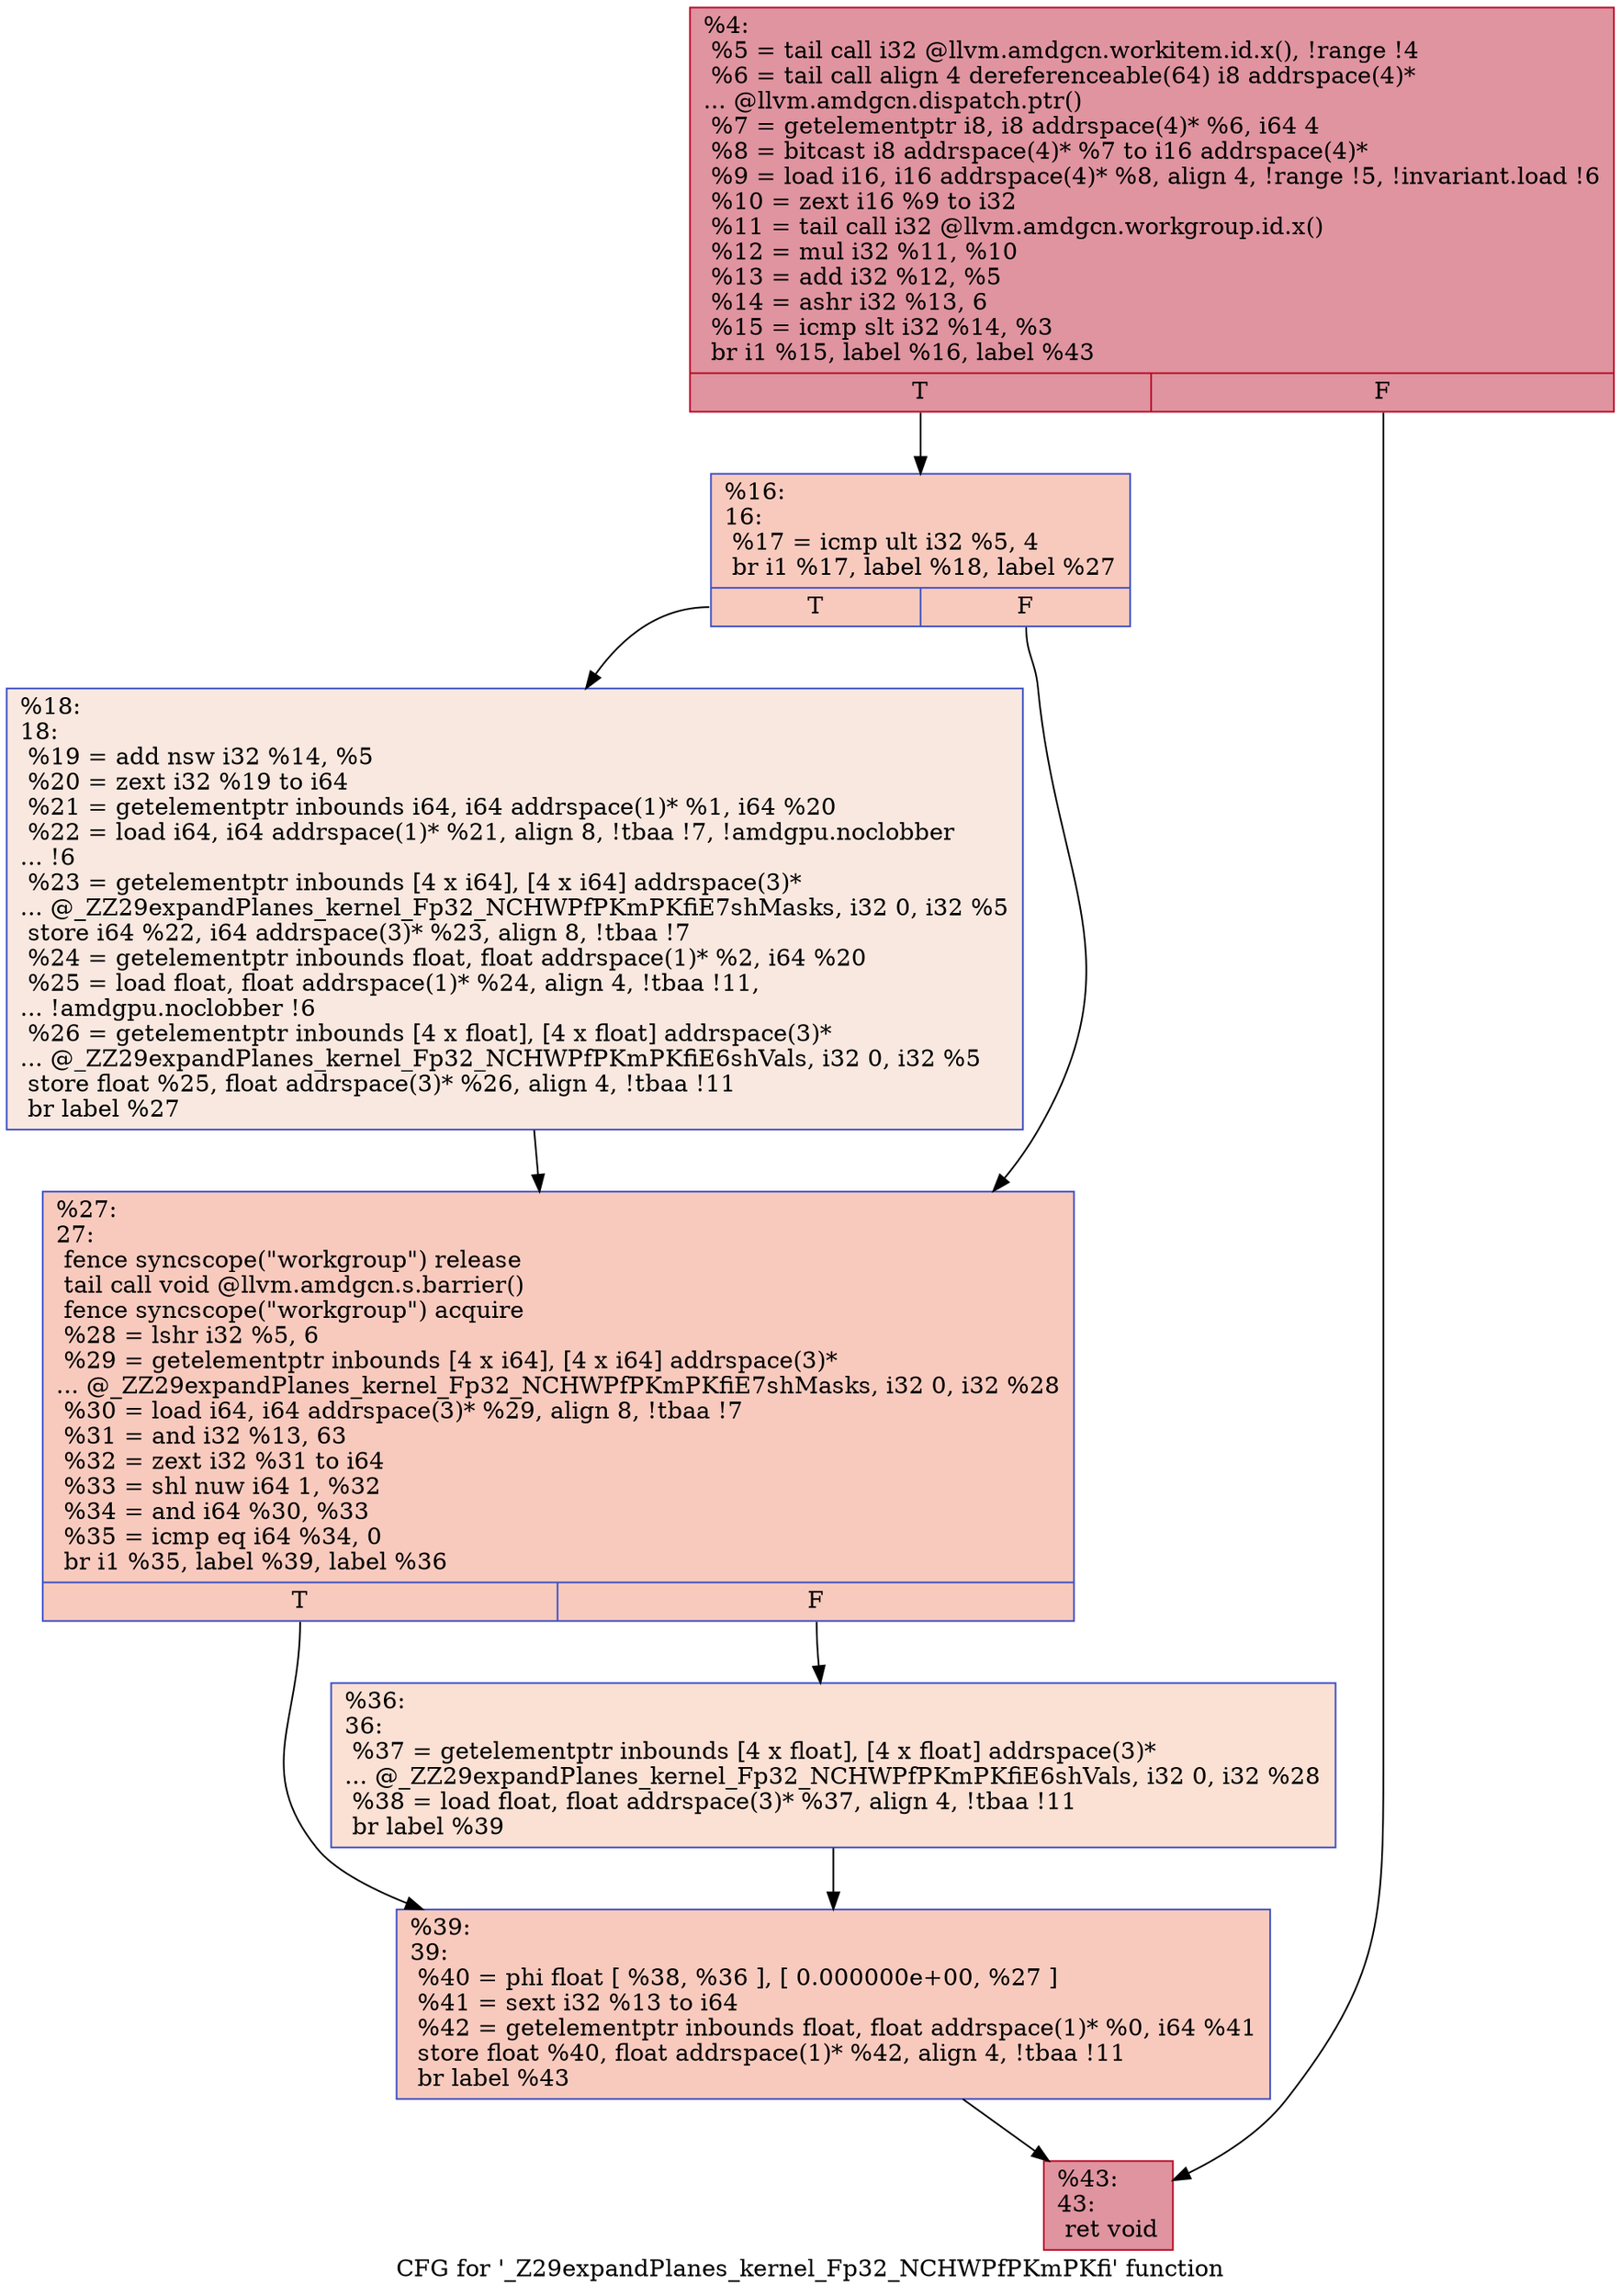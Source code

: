 digraph "CFG for '_Z29expandPlanes_kernel_Fp32_NCHWPfPKmPKfi' function" {
	label="CFG for '_Z29expandPlanes_kernel_Fp32_NCHWPfPKmPKfi' function";

	Node0x5072490 [shape=record,color="#b70d28ff", style=filled, fillcolor="#b70d2870",label="{%4:\l  %5 = tail call i32 @llvm.amdgcn.workitem.id.x(), !range !4\l  %6 = tail call align 4 dereferenceable(64) i8 addrspace(4)*\l... @llvm.amdgcn.dispatch.ptr()\l  %7 = getelementptr i8, i8 addrspace(4)* %6, i64 4\l  %8 = bitcast i8 addrspace(4)* %7 to i16 addrspace(4)*\l  %9 = load i16, i16 addrspace(4)* %8, align 4, !range !5, !invariant.load !6\l  %10 = zext i16 %9 to i32\l  %11 = tail call i32 @llvm.amdgcn.workgroup.id.x()\l  %12 = mul i32 %11, %10\l  %13 = add i32 %12, %5\l  %14 = ashr i32 %13, 6\l  %15 = icmp slt i32 %14, %3\l  br i1 %15, label %16, label %43\l|{<s0>T|<s1>F}}"];
	Node0x5072490:s0 -> Node0x5074430;
	Node0x5072490:s1 -> Node0x50744c0;
	Node0x5074430 [shape=record,color="#3d50c3ff", style=filled, fillcolor="#ef886b70",label="{%16:\l16:                                               \l  %17 = icmp ult i32 %5, 4\l  br i1 %17, label %18, label %27\l|{<s0>T|<s1>F}}"];
	Node0x5074430:s0 -> Node0x5073c00;
	Node0x5074430:s1 -> Node0x50747a0;
	Node0x5073c00 [shape=record,color="#3d50c3ff", style=filled, fillcolor="#f1ccb870",label="{%18:\l18:                                               \l  %19 = add nsw i32 %14, %5\l  %20 = zext i32 %19 to i64\l  %21 = getelementptr inbounds i64, i64 addrspace(1)* %1, i64 %20\l  %22 = load i64, i64 addrspace(1)* %21, align 8, !tbaa !7, !amdgpu.noclobber\l... !6\l  %23 = getelementptr inbounds [4 x i64], [4 x i64] addrspace(3)*\l... @_ZZ29expandPlanes_kernel_Fp32_NCHWPfPKmPKfiE7shMasks, i32 0, i32 %5\l  store i64 %22, i64 addrspace(3)* %23, align 8, !tbaa !7\l  %24 = getelementptr inbounds float, float addrspace(1)* %2, i64 %20\l  %25 = load float, float addrspace(1)* %24, align 4, !tbaa !11,\l... !amdgpu.noclobber !6\l  %26 = getelementptr inbounds [4 x float], [4 x float] addrspace(3)*\l... @_ZZ29expandPlanes_kernel_Fp32_NCHWPfPKmPKfiE6shVals, i32 0, i32 %5\l  store float %25, float addrspace(3)* %26, align 4, !tbaa !11\l  br label %27\l}"];
	Node0x5073c00 -> Node0x50747a0;
	Node0x50747a0 [shape=record,color="#3d50c3ff", style=filled, fillcolor="#ef886b70",label="{%27:\l27:                                               \l  fence syncscope(\"workgroup\") release\l  tail call void @llvm.amdgcn.s.barrier()\l  fence syncscope(\"workgroup\") acquire\l  %28 = lshr i32 %5, 6\l  %29 = getelementptr inbounds [4 x i64], [4 x i64] addrspace(3)*\l... @_ZZ29expandPlanes_kernel_Fp32_NCHWPfPKmPKfiE7shMasks, i32 0, i32 %28\l  %30 = load i64, i64 addrspace(3)* %29, align 8, !tbaa !7\l  %31 = and i32 %13, 63\l  %32 = zext i32 %31 to i64\l  %33 = shl nuw i64 1, %32\l  %34 = and i64 %30, %33\l  %35 = icmp eq i64 %34, 0\l  br i1 %35, label %39, label %36\l|{<s0>T|<s1>F}}"];
	Node0x50747a0:s0 -> Node0x50746c0;
	Node0x50747a0:s1 -> Node0x5076e90;
	Node0x5076e90 [shape=record,color="#3d50c3ff", style=filled, fillcolor="#f7b99e70",label="{%36:\l36:                                               \l  %37 = getelementptr inbounds [4 x float], [4 x float] addrspace(3)*\l... @_ZZ29expandPlanes_kernel_Fp32_NCHWPfPKmPKfiE6shVals, i32 0, i32 %28\l  %38 = load float, float addrspace(3)* %37, align 4, !tbaa !11\l  br label %39\l}"];
	Node0x5076e90 -> Node0x50746c0;
	Node0x50746c0 [shape=record,color="#3d50c3ff", style=filled, fillcolor="#ef886b70",label="{%39:\l39:                                               \l  %40 = phi float [ %38, %36 ], [ 0.000000e+00, %27 ]\l  %41 = sext i32 %13 to i64\l  %42 = getelementptr inbounds float, float addrspace(1)* %0, i64 %41\l  store float %40, float addrspace(1)* %42, align 4, !tbaa !11\l  br label %43\l}"];
	Node0x50746c0 -> Node0x50744c0;
	Node0x50744c0 [shape=record,color="#b70d28ff", style=filled, fillcolor="#b70d2870",label="{%43:\l43:                                               \l  ret void\l}"];
}
